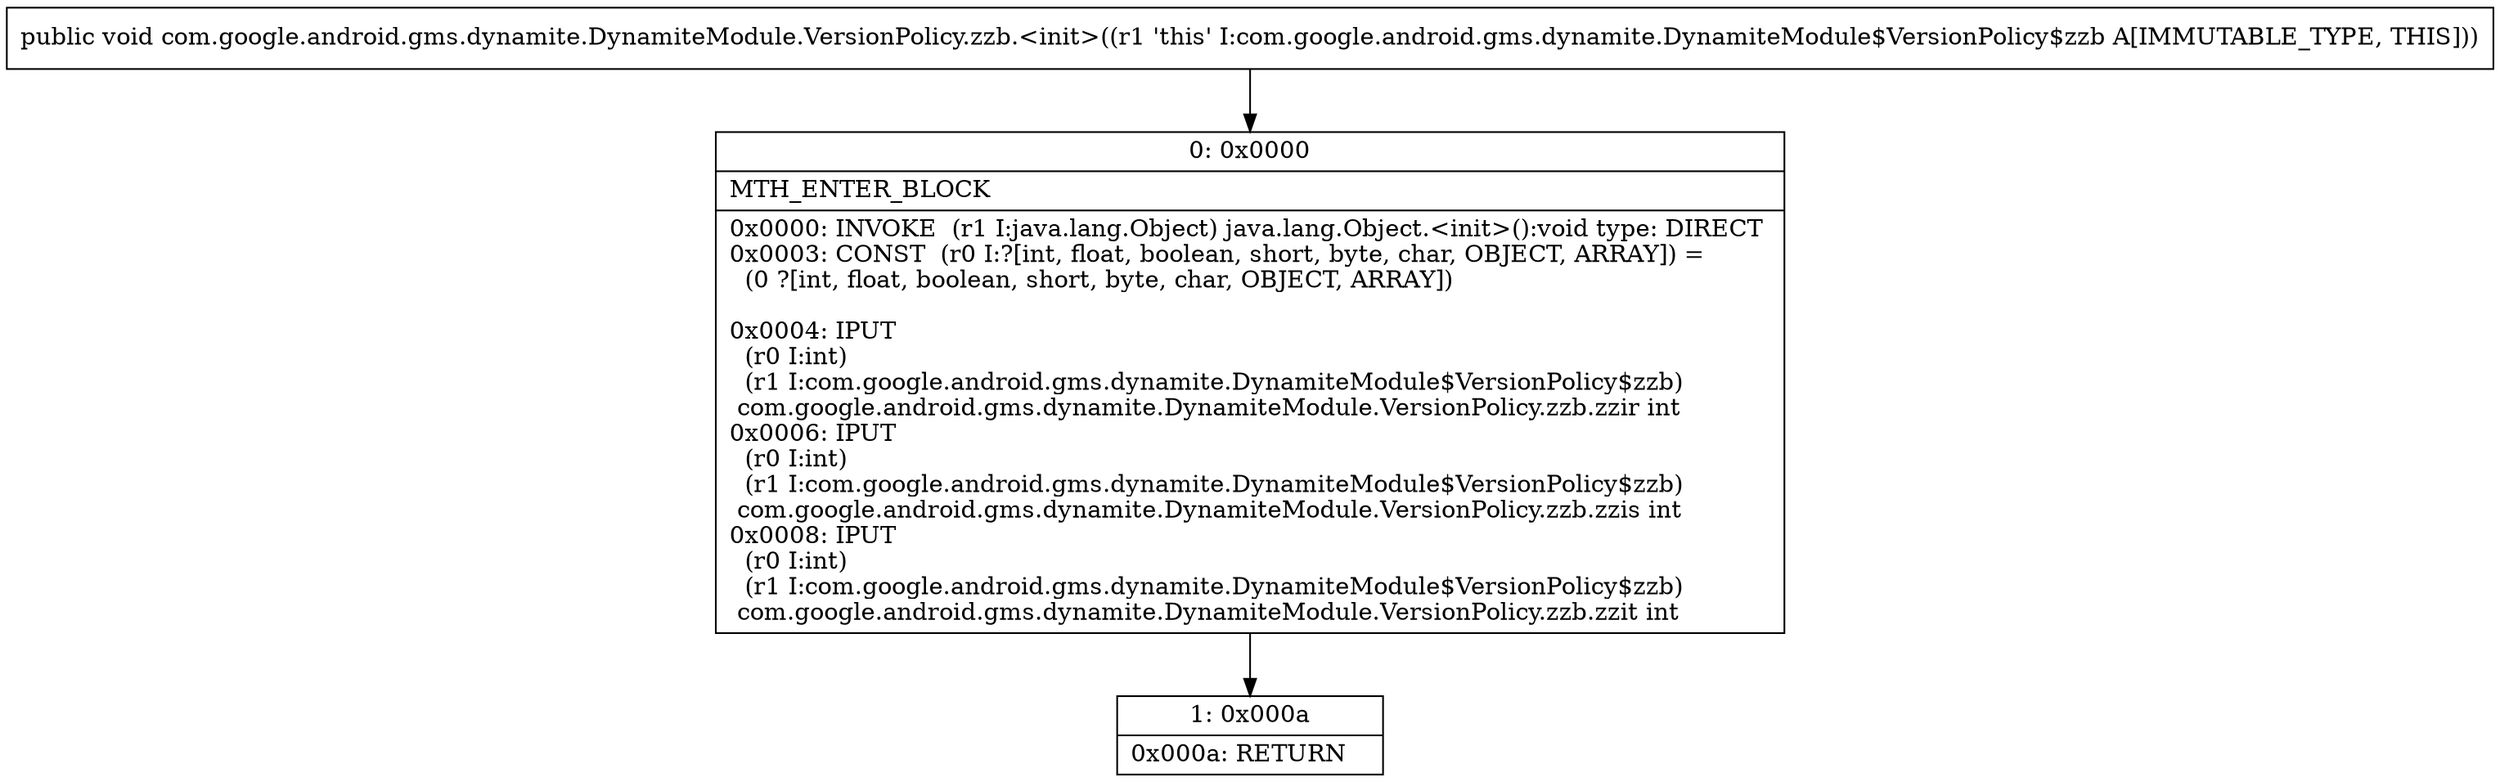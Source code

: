 digraph "CFG forcom.google.android.gms.dynamite.DynamiteModule.VersionPolicy.zzb.\<init\>()V" {
Node_0 [shape=record,label="{0\:\ 0x0000|MTH_ENTER_BLOCK\l|0x0000: INVOKE  (r1 I:java.lang.Object) java.lang.Object.\<init\>():void type: DIRECT \l0x0003: CONST  (r0 I:?[int, float, boolean, short, byte, char, OBJECT, ARRAY]) = \l  (0 ?[int, float, boolean, short, byte, char, OBJECT, ARRAY])\l \l0x0004: IPUT  \l  (r0 I:int)\l  (r1 I:com.google.android.gms.dynamite.DynamiteModule$VersionPolicy$zzb)\l com.google.android.gms.dynamite.DynamiteModule.VersionPolicy.zzb.zzir int \l0x0006: IPUT  \l  (r0 I:int)\l  (r1 I:com.google.android.gms.dynamite.DynamiteModule$VersionPolicy$zzb)\l com.google.android.gms.dynamite.DynamiteModule.VersionPolicy.zzb.zzis int \l0x0008: IPUT  \l  (r0 I:int)\l  (r1 I:com.google.android.gms.dynamite.DynamiteModule$VersionPolicy$zzb)\l com.google.android.gms.dynamite.DynamiteModule.VersionPolicy.zzb.zzit int \l}"];
Node_1 [shape=record,label="{1\:\ 0x000a|0x000a: RETURN   \l}"];
MethodNode[shape=record,label="{public void com.google.android.gms.dynamite.DynamiteModule.VersionPolicy.zzb.\<init\>((r1 'this' I:com.google.android.gms.dynamite.DynamiteModule$VersionPolicy$zzb A[IMMUTABLE_TYPE, THIS])) }"];
MethodNode -> Node_0;
Node_0 -> Node_1;
}

